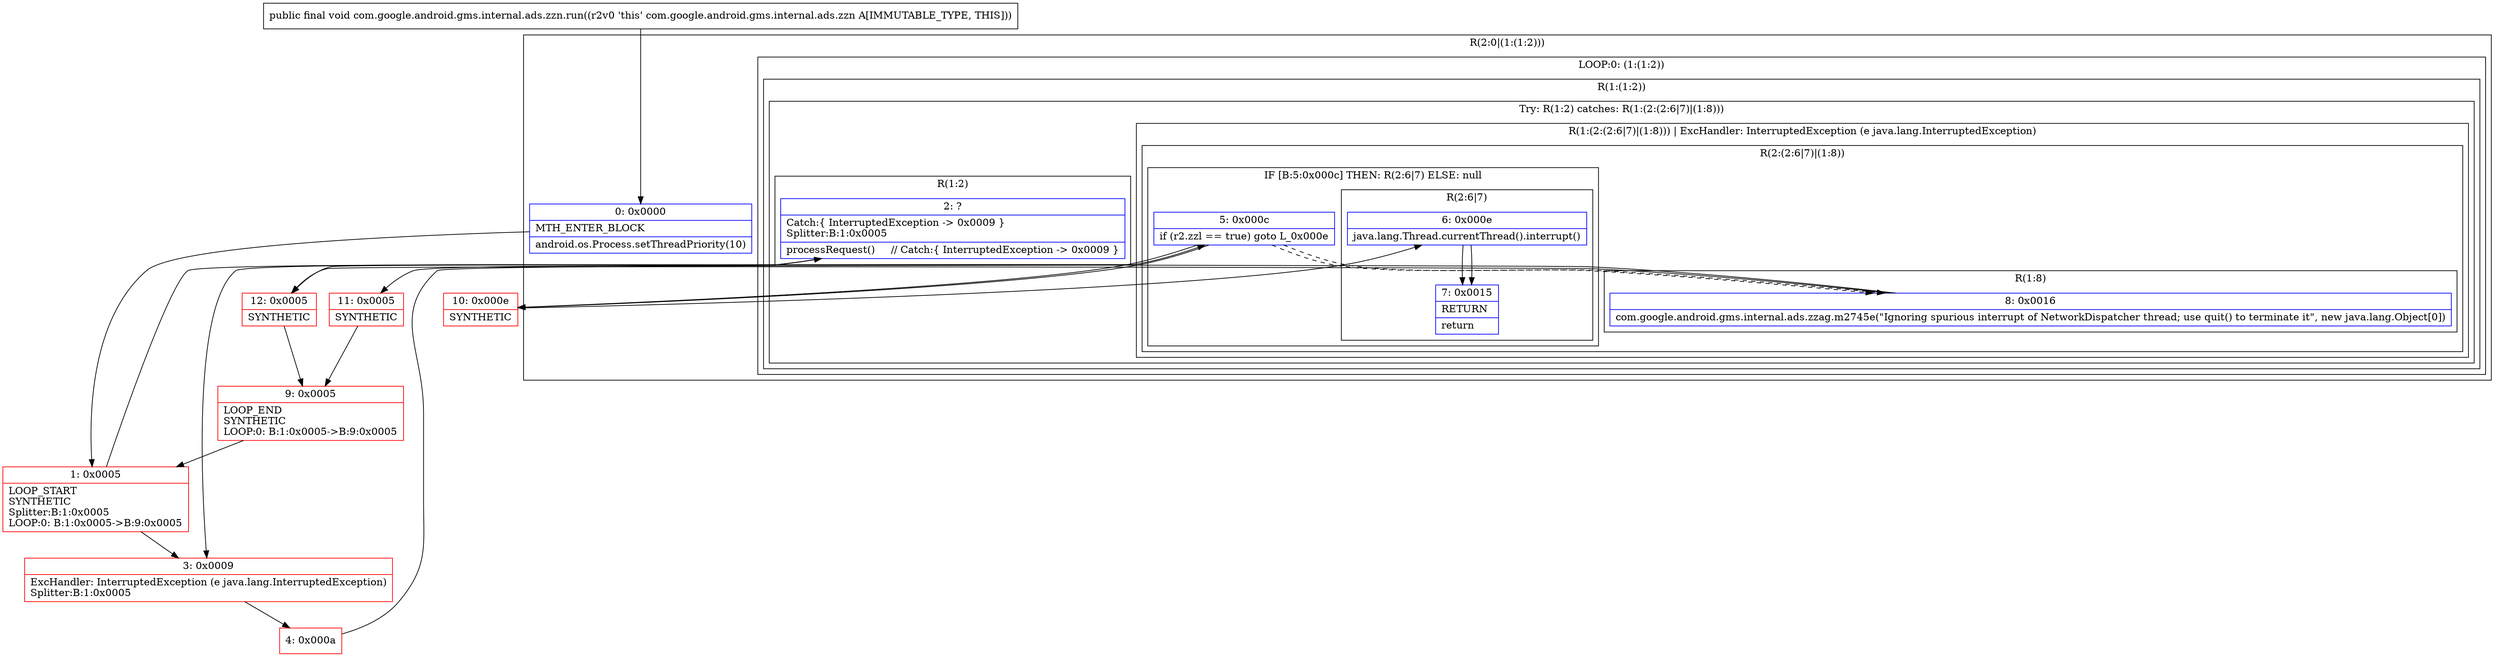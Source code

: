digraph "CFG forcom.google.android.gms.internal.ads.zzn.run()V" {
subgraph cluster_Region_122090032 {
label = "R(2:0|(1:(1:2)))";
node [shape=record,color=blue];
Node_0 [shape=record,label="{0\:\ 0x0000|MTH_ENTER_BLOCK\l|android.os.Process.setThreadPriority(10)\l}"];
subgraph cluster_LoopRegion_2078962955 {
label = "LOOP:0: (1:(1:2))";
node [shape=record,color=blue];
subgraph cluster_Region_1519807354 {
label = "R(1:(1:2))";
node [shape=record,color=blue];
subgraph cluster_TryCatchRegion_382966701 {
label = "Try: R(1:2) catches: R(1:(2:(2:6|7)|(1:8)))";
node [shape=record,color=blue];
subgraph cluster_Region_649342005 {
label = "R(1:2)";
node [shape=record,color=blue];
Node_2 [shape=record,label="{2\:\ ?|Catch:\{ InterruptedException \-\> 0x0009 \}\lSplitter:B:1:0x0005\l|processRequest()     \/\/ Catch:\{ InterruptedException \-\> 0x0009 \}\l}"];
}
subgraph cluster_Region_249448389 {
label = "R(1:(2:(2:6|7)|(1:8))) | ExcHandler: InterruptedException (e java.lang.InterruptedException)\l";
node [shape=record,color=blue];
subgraph cluster_Region_1736061151 {
label = "R(2:(2:6|7)|(1:8))";
node [shape=record,color=blue];
subgraph cluster_IfRegion_1837023598 {
label = "IF [B:5:0x000c] THEN: R(2:6|7) ELSE: null";
node [shape=record,color=blue];
Node_5 [shape=record,label="{5\:\ 0x000c|if (r2.zzl == true) goto L_0x000e\l}"];
subgraph cluster_Region_1781308784 {
label = "R(2:6|7)";
node [shape=record,color=blue];
Node_6 [shape=record,label="{6\:\ 0x000e|java.lang.Thread.currentThread().interrupt()\l}"];
Node_7 [shape=record,label="{7\:\ 0x0015|RETURN\l|return\l}"];
}
}
subgraph cluster_Region_372248479 {
label = "R(1:8)";
node [shape=record,color=blue];
Node_8 [shape=record,label="{8\:\ 0x0016|com.google.android.gms.internal.ads.zzag.m2745e(\"Ignoring spurious interrupt of NetworkDispatcher thread; use quit() to terminate it\", new java.lang.Object[0])\l}"];
}
}
}
}
}
}
}
subgraph cluster_Region_249448389 {
label = "R(1:(2:(2:6|7)|(1:8))) | ExcHandler: InterruptedException (e java.lang.InterruptedException)\l";
node [shape=record,color=blue];
subgraph cluster_Region_1736061151 {
label = "R(2:(2:6|7)|(1:8))";
node [shape=record,color=blue];
subgraph cluster_IfRegion_1837023598 {
label = "IF [B:5:0x000c] THEN: R(2:6|7) ELSE: null";
node [shape=record,color=blue];
Node_5 [shape=record,label="{5\:\ 0x000c|if (r2.zzl == true) goto L_0x000e\l}"];
subgraph cluster_Region_1781308784 {
label = "R(2:6|7)";
node [shape=record,color=blue];
Node_6 [shape=record,label="{6\:\ 0x000e|java.lang.Thread.currentThread().interrupt()\l}"];
Node_7 [shape=record,label="{7\:\ 0x0015|RETURN\l|return\l}"];
}
}
subgraph cluster_Region_372248479 {
label = "R(1:8)";
node [shape=record,color=blue];
Node_8 [shape=record,label="{8\:\ 0x0016|com.google.android.gms.internal.ads.zzag.m2745e(\"Ignoring spurious interrupt of NetworkDispatcher thread; use quit() to terminate it\", new java.lang.Object[0])\l}"];
}
}
}
Node_1 [shape=record,color=red,label="{1\:\ 0x0005|LOOP_START\lSYNTHETIC\lSplitter:B:1:0x0005\lLOOP:0: B:1:0x0005\-\>B:9:0x0005\l}"];
Node_3 [shape=record,color=red,label="{3\:\ 0x0009|ExcHandler: InterruptedException (e java.lang.InterruptedException)\lSplitter:B:1:0x0005\l}"];
Node_4 [shape=record,color=red,label="{4\:\ 0x000a}"];
Node_9 [shape=record,color=red,label="{9\:\ 0x0005|LOOP_END\lSYNTHETIC\lLOOP:0: B:1:0x0005\-\>B:9:0x0005\l}"];
Node_10 [shape=record,color=red,label="{10\:\ 0x000e|SYNTHETIC\l}"];
Node_11 [shape=record,color=red,label="{11\:\ 0x0005|SYNTHETIC\l}"];
Node_12 [shape=record,color=red,label="{12\:\ 0x0005|SYNTHETIC\l}"];
MethodNode[shape=record,label="{public final void com.google.android.gms.internal.ads.zzn.run((r2v0 'this' com.google.android.gms.internal.ads.zzn A[IMMUTABLE_TYPE, THIS])) }"];
MethodNode -> Node_0;
Node_0 -> Node_1;
Node_2 -> Node_3;
Node_2 -> Node_11;
Node_5 -> Node_8[style=dashed];
Node_5 -> Node_10;
Node_6 -> Node_7;
Node_8 -> Node_12;
Node_5 -> Node_8[style=dashed];
Node_5 -> Node_10;
Node_6 -> Node_7;
Node_8 -> Node_12;
Node_1 -> Node_2;
Node_1 -> Node_3;
Node_3 -> Node_4;
Node_4 -> Node_5;
Node_9 -> Node_1;
Node_10 -> Node_6;
Node_11 -> Node_9;
Node_12 -> Node_9;
}

